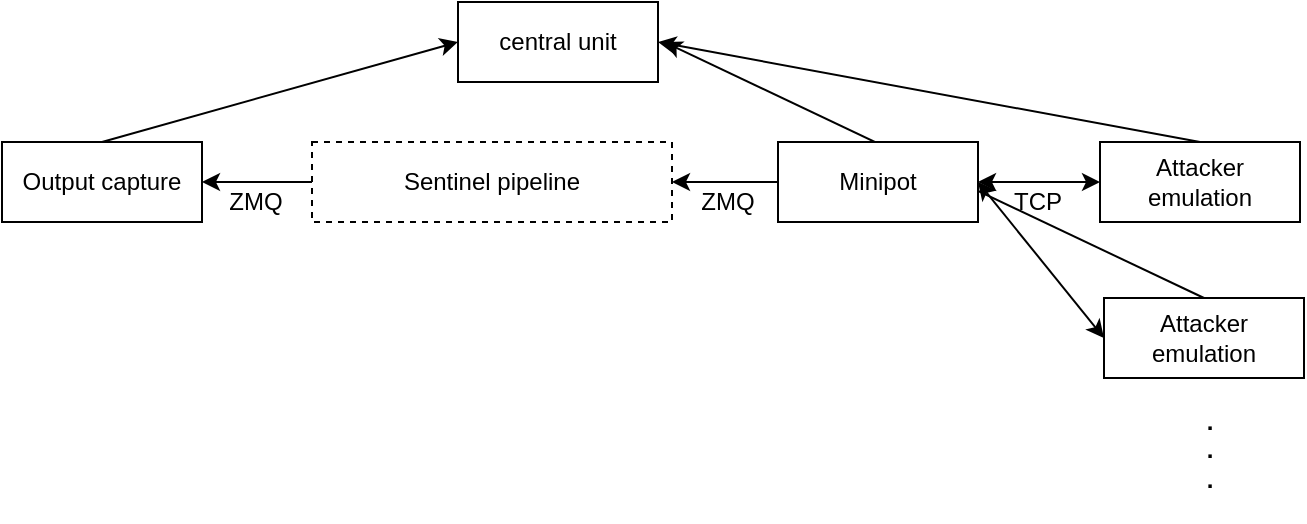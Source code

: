 <mxfile version="14.1.1" type="device"><diagram id="fG8CQCLGreSufT_1S1dt" name="Page-1"><mxGraphModel dx="1422" dy="767" grid="1" gridSize="10" guides="1" tooltips="1" connect="1" arrows="1" fold="1" page="1" pageScale="1" pageWidth="850" pageHeight="1100" math="0" shadow="0"><root><mxCell id="0"/><mxCell id="1" parent="0"/><mxCell id="UT4LaqgPwmaHZgUqRuUJ-1" value="central unit" style="rounded=0;whiteSpace=wrap;html=1;" parent="1" vertex="1"><mxGeometry x="357" y="30" width="100" height="40" as="geometry"/></mxCell><mxCell id="UT4LaqgPwmaHZgUqRuUJ-19" style="edgeStyle=none;rounded=0;orthogonalLoop=1;jettySize=auto;html=1;exitX=0.5;exitY=0;exitDx=0;exitDy=0;entryX=1;entryY=0.5;entryDx=0;entryDy=0;" parent="1" source="UT4LaqgPwmaHZgUqRuUJ-5" target="UT4LaqgPwmaHZgUqRuUJ-1" edge="1"><mxGeometry relative="1" as="geometry"/></mxCell><mxCell id="UT4LaqgPwmaHZgUqRuUJ-5" value="Attacker emulation" style="rounded=0;whiteSpace=wrap;html=1;" parent="1" vertex="1"><mxGeometry x="678" y="100" width="100" height="40" as="geometry"/></mxCell><mxCell id="UT4LaqgPwmaHZgUqRuUJ-12" style="rounded=0;orthogonalLoop=1;jettySize=auto;html=1;exitX=0.5;exitY=0;exitDx=0;exitDy=0;entryX=0;entryY=0.5;entryDx=0;entryDy=0;" parent="1" source="UT4LaqgPwmaHZgUqRuUJ-6" target="UT4LaqgPwmaHZgUqRuUJ-1" edge="1"><mxGeometry relative="1" as="geometry"/></mxCell><mxCell id="UT4LaqgPwmaHZgUqRuUJ-6" value="Output capture" style="rounded=0;whiteSpace=wrap;html=1;" parent="1" vertex="1"><mxGeometry x="129" y="100" width="100" height="40" as="geometry"/></mxCell><mxCell id="UT4LaqgPwmaHZgUqRuUJ-7" value="" style="endArrow=classic;startArrow=classic;html=1;entryX=0;entryY=0.5;entryDx=0;entryDy=0;exitX=1;exitY=0.5;exitDx=0;exitDy=0;" parent="1" source="UT4LaqgPwmaHZgUqRuUJ-2" target="UT4LaqgPwmaHZgUqRuUJ-5" edge="1"><mxGeometry width="50" height="50" relative="1" as="geometry"><mxPoint x="647" y="270" as="sourcePoint"/><mxPoint x="697" y="220" as="targetPoint"/></mxGeometry></mxCell><mxCell id="UT4LaqgPwmaHZgUqRuUJ-13" value="ZMQ" style="text;html=1;strokeColor=none;fillColor=none;align=center;verticalAlign=middle;whiteSpace=wrap;rounded=0;" parent="1" vertex="1"><mxGeometry x="472" y="120" width="40" height="20" as="geometry"/></mxCell><mxCell id="UT4LaqgPwmaHZgUqRuUJ-14" value="TCP" style="text;html=1;strokeColor=none;fillColor=none;align=center;verticalAlign=middle;whiteSpace=wrap;rounded=0;" parent="1" vertex="1"><mxGeometry x="627" y="120" width="40" height="20" as="geometry"/></mxCell><mxCell id="UT4LaqgPwmaHZgUqRuUJ-20" style="edgeStyle=none;rounded=0;orthogonalLoop=1;jettySize=auto;html=1;exitX=0.5;exitY=0;exitDx=0;exitDy=0;" parent="1" source="UT4LaqgPwmaHZgUqRuUJ-17" edge="1"><mxGeometry relative="1" as="geometry"><mxPoint x="460" y="50" as="targetPoint"/></mxGeometry></mxCell><mxCell id="UT4LaqgPwmaHZgUqRuUJ-17" value="Attacker emulation" style="rounded=0;whiteSpace=wrap;html=1;" parent="1" vertex="1"><mxGeometry x="680" y="178" width="100" height="40" as="geometry"/></mxCell><mxCell id="UT4LaqgPwmaHZgUqRuUJ-18" value="" style="endArrow=classic;startArrow=classic;html=1;entryX=0;entryY=0.5;entryDx=0;entryDy=0;exitX=1;exitY=0.5;exitDx=0;exitDy=0;" parent="1" source="UT4LaqgPwmaHZgUqRuUJ-2" target="UT4LaqgPwmaHZgUqRuUJ-17" edge="1"><mxGeometry width="50" height="50" relative="1" as="geometry"><mxPoint x="627" y="130" as="sourcePoint"/><mxPoint x="697" y="130" as="targetPoint"/></mxGeometry></mxCell><mxCell id="UT4LaqgPwmaHZgUqRuUJ-23" value="&lt;div&gt;.&lt;/div&gt;&lt;div&gt;.&lt;/div&gt;&lt;div&gt;.&lt;/div&gt;&lt;div&gt;&lt;br&gt;&lt;/div&gt;" style="text;html=1;strokeColor=none;fillColor=none;align=center;verticalAlign=middle;whiteSpace=wrap;rounded=0;fontStyle=1" parent="1" vertex="1"><mxGeometry x="713" y="251" width="40" height="20" as="geometry"/></mxCell><mxCell id="ffk5fFRVOu6BZ8XsVTql-2" style="edgeStyle=orthogonalEdgeStyle;rounded=0;orthogonalLoop=1;jettySize=auto;html=1;exitX=0;exitY=0.5;exitDx=0;exitDy=0;entryX=1;entryY=0.5;entryDx=0;entryDy=0;" edge="1" parent="1" source="UT4LaqgPwmaHZgUqRuUJ-2" target="ffk5fFRVOu6BZ8XsVTql-1"><mxGeometry relative="1" as="geometry"/></mxCell><mxCell id="UT4LaqgPwmaHZgUqRuUJ-2" value="Minipot" style="rounded=0;whiteSpace=wrap;html=1;" parent="1" vertex="1"><mxGeometry x="517" y="100" width="100" height="40" as="geometry"/></mxCell><mxCell id="ffk5fFRVOu6BZ8XsVTql-3" style="edgeStyle=orthogonalEdgeStyle;rounded=0;orthogonalLoop=1;jettySize=auto;html=1;exitX=0;exitY=0.5;exitDx=0;exitDy=0;entryX=1;entryY=0.5;entryDx=0;entryDy=0;" edge="1" parent="1" source="ffk5fFRVOu6BZ8XsVTql-1" target="UT4LaqgPwmaHZgUqRuUJ-6"><mxGeometry relative="1" as="geometry"/></mxCell><mxCell id="ffk5fFRVOu6BZ8XsVTql-1" value="Sentinel pipeline" style="rounded=0;whiteSpace=wrap;html=1;dashed=1;" vertex="1" parent="1"><mxGeometry x="284" y="100" width="180" height="40" as="geometry"/></mxCell><mxCell id="ffk5fFRVOu6BZ8XsVTql-5" value="ZMQ" style="text;html=1;strokeColor=none;fillColor=none;align=center;verticalAlign=middle;whiteSpace=wrap;rounded=0;" vertex="1" parent="1"><mxGeometry x="236" y="120" width="40" height="20" as="geometry"/></mxCell></root></mxGraphModel></diagram></mxfile>
